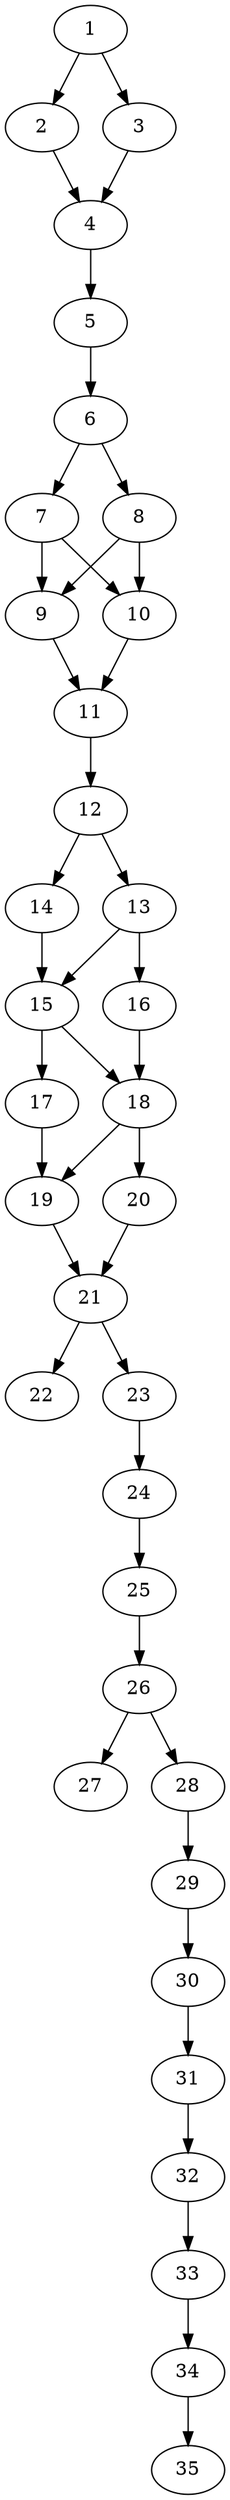 // DAG automatically generated by daggen at Thu Oct  3 14:05:37 2019
// ./daggen --dot -n 35 --ccr 0.4 --fat 0.3 --regular 0.9 --density 0.7 --mindata 5242880 --maxdata 52428800 
digraph G {
  1 [size="28423680", alpha="0.18", expect_size="11369472"] 
  1 -> 2 [size ="11369472"]
  1 -> 3 [size ="11369472"]
  2 [size="91092480", alpha="0.05", expect_size="36436992"] 
  2 -> 4 [size ="36436992"]
  3 [size="76825600", alpha="0.08", expect_size="30730240"] 
  3 -> 4 [size ="30730240"]
  4 [size="78784000", alpha="0.02", expect_size="31513600"] 
  4 -> 5 [size ="31513600"]
  5 [size="109857280", alpha="0.18", expect_size="43942912"] 
  5 -> 6 [size ="43942912"]
  6 [size="91653120", alpha="0.15", expect_size="36661248"] 
  6 -> 7 [size ="36661248"]
  6 -> 8 [size ="36661248"]
  7 [size="125824000", alpha="0.01", expect_size="50329600"] 
  7 -> 9 [size ="50329600"]
  7 -> 10 [size ="50329600"]
  8 [size="53716480", alpha="0.13", expect_size="21486592"] 
  8 -> 9 [size ="21486592"]
  8 -> 10 [size ="21486592"]
  9 [size="108853760", alpha="0.13", expect_size="43541504"] 
  9 -> 11 [size ="43541504"]
  10 [size="23810560", alpha="0.16", expect_size="9524224"] 
  10 -> 11 [size ="9524224"]
  11 [size="122608640", alpha="0.09", expect_size="49043456"] 
  11 -> 12 [size ="49043456"]
  12 [size="111144960", alpha="0.08", expect_size="44457984"] 
  12 -> 13 [size ="44457984"]
  12 -> 14 [size ="44457984"]
  13 [size="22960640", alpha="0.08", expect_size="9184256"] 
  13 -> 15 [size ="9184256"]
  13 -> 16 [size ="9184256"]
  14 [size="70689280", alpha="0.18", expect_size="28275712"] 
  14 -> 15 [size ="28275712"]
  15 [size="83404800", alpha="0.13", expect_size="33361920"] 
  15 -> 17 [size ="33361920"]
  15 -> 18 [size ="33361920"]
  16 [size="68948480", alpha="0.05", expect_size="27579392"] 
  16 -> 18 [size ="27579392"]
  17 [size="37350400", alpha="0.10", expect_size="14940160"] 
  17 -> 19 [size ="14940160"]
  18 [size="41372160", alpha="0.02", expect_size="16548864"] 
  18 -> 19 [size ="16548864"]
  18 -> 20 [size ="16548864"]
  19 [size="115566080", alpha="0.02", expect_size="46226432"] 
  19 -> 21 [size ="46226432"]
  20 [size="73871360", alpha="0.04", expect_size="29548544"] 
  20 -> 21 [size ="29548544"]
  21 [size="47953920", alpha="0.08", expect_size="19181568"] 
  21 -> 22 [size ="19181568"]
  21 -> 23 [size ="19181568"]
  22 [size="102220800", alpha="0.05", expect_size="40888320"] 
  23 [size="30960640", alpha="0.14", expect_size="12384256"] 
  23 -> 24 [size ="12384256"]
  24 [size="77386240", alpha="0.13", expect_size="30954496"] 
  24 -> 25 [size ="30954496"]
  25 [size="65756160", alpha="0.09", expect_size="26302464"] 
  25 -> 26 [size ="26302464"]
  26 [size="23943680", alpha="0.18", expect_size="9577472"] 
  26 -> 27 [size ="9577472"]
  26 -> 28 [size ="9577472"]
  27 [size="56289280", alpha="0.07", expect_size="22515712"] 
  28 [size="114562560", alpha="0.02", expect_size="45825024"] 
  28 -> 29 [size ="45825024"]
  29 [size="125347840", alpha="0.13", expect_size="50139136"] 
  29 -> 30 [size ="50139136"]
  30 [size="18467840", alpha="0.07", expect_size="7387136"] 
  30 -> 31 [size ="7387136"]
  31 [size="39695360", alpha="0.18", expect_size="15878144"] 
  31 -> 32 [size ="15878144"]
  32 [size="86387200", alpha="0.07", expect_size="34554880"] 
  32 -> 33 [size ="34554880"]
  33 [size="118561280", alpha="0.17", expect_size="47424512"] 
  33 -> 34 [size ="47424512"]
  34 [size="81973760", alpha="0.17", expect_size="32789504"] 
  34 -> 35 [size ="32789504"]
  35 [size="42301440", alpha="0.09", expect_size="16920576"] 
}
